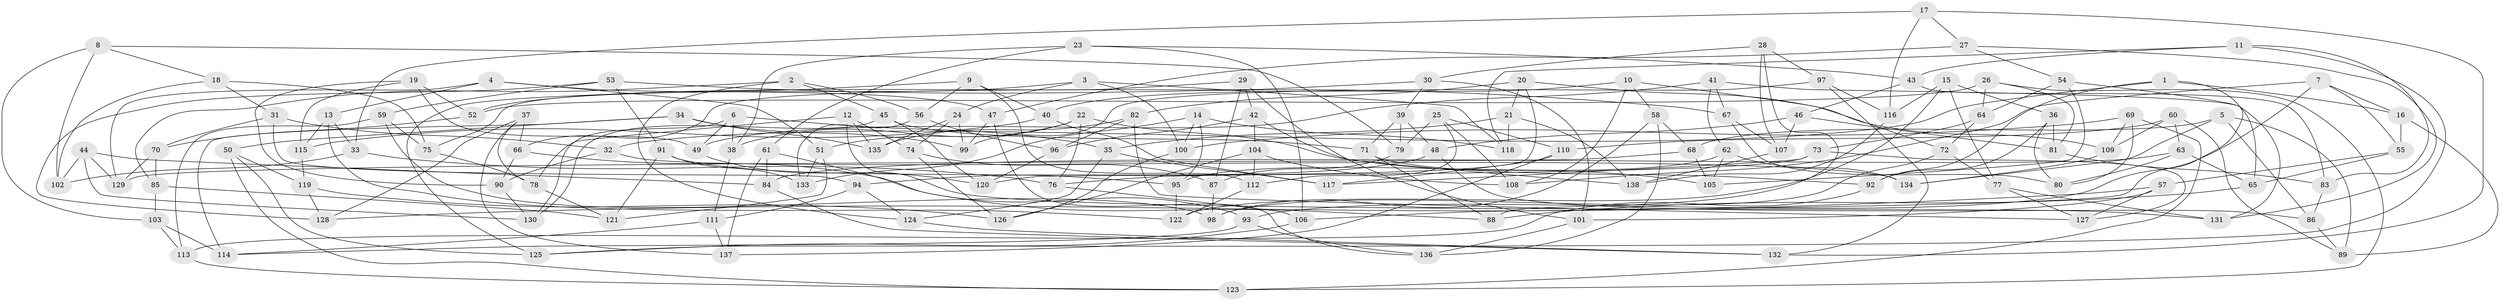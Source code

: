 // coarse degree distribution, {6: 0.5340909090909091, 4: 0.42045454545454547, 5: 0.03409090909090909, 3: 0.011363636363636364}
// Generated by graph-tools (version 1.1) at 2025/42/03/06/25 10:42:21]
// undirected, 138 vertices, 276 edges
graph export_dot {
graph [start="1"]
  node [color=gray90,style=filled];
  1;
  2;
  3;
  4;
  5;
  6;
  7;
  8;
  9;
  10;
  11;
  12;
  13;
  14;
  15;
  16;
  17;
  18;
  19;
  20;
  21;
  22;
  23;
  24;
  25;
  26;
  27;
  28;
  29;
  30;
  31;
  32;
  33;
  34;
  35;
  36;
  37;
  38;
  39;
  40;
  41;
  42;
  43;
  44;
  45;
  46;
  47;
  48;
  49;
  50;
  51;
  52;
  53;
  54;
  55;
  56;
  57;
  58;
  59;
  60;
  61;
  62;
  63;
  64;
  65;
  66;
  67;
  68;
  69;
  70;
  71;
  72;
  73;
  74;
  75;
  76;
  77;
  78;
  79;
  80;
  81;
  82;
  83;
  84;
  85;
  86;
  87;
  88;
  89;
  90;
  91;
  92;
  93;
  94;
  95;
  96;
  97;
  98;
  99;
  100;
  101;
  102;
  103;
  104;
  105;
  106;
  107;
  108;
  109;
  110;
  111;
  112;
  113;
  114;
  115;
  116;
  117;
  118;
  119;
  120;
  121;
  122;
  123;
  124;
  125;
  126;
  127;
  128;
  129;
  130;
  131;
  132;
  133;
  134;
  135;
  136;
  137;
  138;
  1 -- 92;
  1 -- 106;
  1 -- 32;
  1 -- 16;
  2 -- 85;
  2 -- 124;
  2 -- 56;
  2 -- 45;
  3 -- 100;
  3 -- 118;
  3 -- 24;
  3 -- 52;
  4 -- 47;
  4 -- 51;
  4 -- 13;
  4 -- 129;
  5 -- 134;
  5 -- 86;
  5 -- 68;
  5 -- 89;
  6 -- 38;
  6 -- 130;
  6 -- 35;
  6 -- 49;
  7 -- 93;
  7 -- 55;
  7 -- 108;
  7 -- 16;
  8 -- 103;
  8 -- 102;
  8 -- 18;
  8 -- 79;
  9 -- 56;
  9 -- 40;
  9 -- 112;
  9 -- 125;
  10 -- 72;
  10 -- 58;
  10 -- 40;
  10 -- 108;
  11 -- 43;
  11 -- 125;
  11 -- 118;
  11 -- 83;
  12 -- 135;
  12 -- 78;
  12 -- 74;
  12 -- 131;
  13 -- 115;
  13 -- 33;
  13 -- 122;
  14 -- 100;
  14 -- 95;
  14 -- 118;
  14 -- 133;
  15 -- 77;
  15 -- 116;
  15 -- 122;
  15 -- 36;
  16 -- 89;
  16 -- 55;
  17 -- 33;
  17 -- 116;
  17 -- 27;
  17 -- 132;
  18 -- 31;
  18 -- 75;
  18 -- 102;
  19 -- 90;
  19 -- 115;
  19 -- 49;
  19 -- 52;
  20 -- 82;
  20 -- 109;
  20 -- 21;
  20 -- 120;
  21 -- 35;
  21 -- 138;
  21 -- 118;
  22 -- 105;
  22 -- 38;
  22 -- 76;
  22 -- 51;
  23 -- 106;
  23 -- 61;
  23 -- 38;
  23 -- 43;
  24 -- 99;
  24 -- 135;
  24 -- 74;
  25 -- 79;
  25 -- 108;
  25 -- 112;
  25 -- 110;
  26 -- 52;
  26 -- 81;
  26 -- 64;
  26 -- 123;
  27 -- 47;
  27 -- 131;
  27 -- 54;
  28 -- 107;
  28 -- 97;
  28 -- 88;
  28 -- 30;
  29 -- 87;
  29 -- 75;
  29 -- 42;
  29 -- 101;
  30 -- 39;
  30 -- 66;
  30 -- 101;
  31 -- 94;
  31 -- 32;
  31 -- 70;
  32 -- 134;
  32 -- 90;
  33 -- 76;
  33 -- 102;
  34 -- 50;
  34 -- 99;
  34 -- 135;
  34 -- 114;
  35 -- 124;
  35 -- 117;
  36 -- 92;
  36 -- 81;
  36 -- 80;
  37 -- 137;
  37 -- 78;
  37 -- 128;
  37 -- 66;
  38 -- 111;
  39 -- 79;
  39 -- 71;
  39 -- 48;
  40 -- 117;
  40 -- 115;
  41 -- 62;
  41 -- 67;
  41 -- 131;
  41 -- 49;
  42 -- 104;
  42 -- 138;
  42 -- 96;
  43 -- 46;
  43 -- 83;
  44 -- 129;
  44 -- 84;
  44 -- 130;
  44 -- 102;
  45 -- 71;
  45 -- 120;
  45 -- 130;
  46 -- 48;
  46 -- 107;
  46 -- 81;
  47 -- 99;
  47 -- 136;
  48 -- 94;
  48 -- 86;
  49 -- 120;
  50 -- 119;
  50 -- 125;
  50 -- 123;
  51 -- 133;
  51 -- 121;
  52 -- 70;
  53 -- 67;
  53 -- 91;
  53 -- 128;
  53 -- 59;
  54 -- 64;
  54 -- 65;
  54 -- 105;
  55 -- 57;
  55 -- 65;
  56 -- 96;
  56 -- 133;
  57 -- 101;
  57 -- 127;
  57 -- 128;
  58 -- 98;
  58 -- 136;
  58 -- 68;
  59 -- 98;
  59 -- 113;
  59 -- 75;
  60 -- 89;
  60 -- 109;
  60 -- 63;
  60 -- 110;
  61 -- 137;
  61 -- 93;
  61 -- 84;
  62 -- 105;
  62 -- 95;
  62 -- 134;
  63 -- 80;
  63 -- 65;
  63 -- 84;
  64 -- 72;
  64 -- 73;
  65 -- 88;
  66 -- 88;
  66 -- 90;
  67 -- 107;
  67 -- 80;
  68 -- 105;
  68 -- 129;
  69 -- 100;
  69 -- 80;
  69 -- 123;
  69 -- 109;
  70 -- 129;
  70 -- 85;
  71 -- 92;
  71 -- 88;
  72 -- 98;
  72 -- 77;
  73 -- 76;
  73 -- 127;
  73 -- 117;
  74 -- 87;
  74 -- 126;
  75 -- 78;
  76 -- 106;
  77 -- 131;
  77 -- 127;
  78 -- 121;
  79 -- 87;
  81 -- 83;
  82 -- 135;
  82 -- 96;
  82 -- 127;
  83 -- 86;
  84 -- 132;
  85 -- 121;
  85 -- 103;
  86 -- 89;
  87 -- 98;
  90 -- 130;
  91 -- 95;
  91 -- 133;
  91 -- 121;
  92 -- 113;
  93 -- 114;
  93 -- 136;
  94 -- 111;
  94 -- 124;
  95 -- 122;
  96 -- 120;
  97 -- 132;
  97 -- 99;
  97 -- 116;
  100 -- 126;
  101 -- 136;
  103 -- 114;
  103 -- 113;
  104 -- 112;
  104 -- 126;
  104 -- 108;
  106 -- 125;
  107 -- 138;
  109 -- 134;
  110 -- 117;
  110 -- 137;
  111 -- 114;
  111 -- 137;
  112 -- 122;
  113 -- 123;
  115 -- 119;
  116 -- 138;
  119 -- 126;
  119 -- 128;
  124 -- 132;
}
